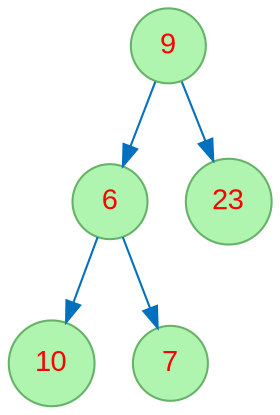digraph "tree4-authentic" {
node [fontname="Arial", fontcolor=red, shape=circle, style=filled, color="#66B268", fillcolor="#AFF4AF" ];
edge [color = "#0070BF"];
2094548358 [label="9"];
2094548358 -> 51228289;
51228289 [label="6"];
51228289 -> 1323165413;
1323165413 [label="10"];
51228289 -> 1880587981;
1880587981 [label="7"];
2094548358 -> 1721931908;
1721931908 [label="23"];
}
